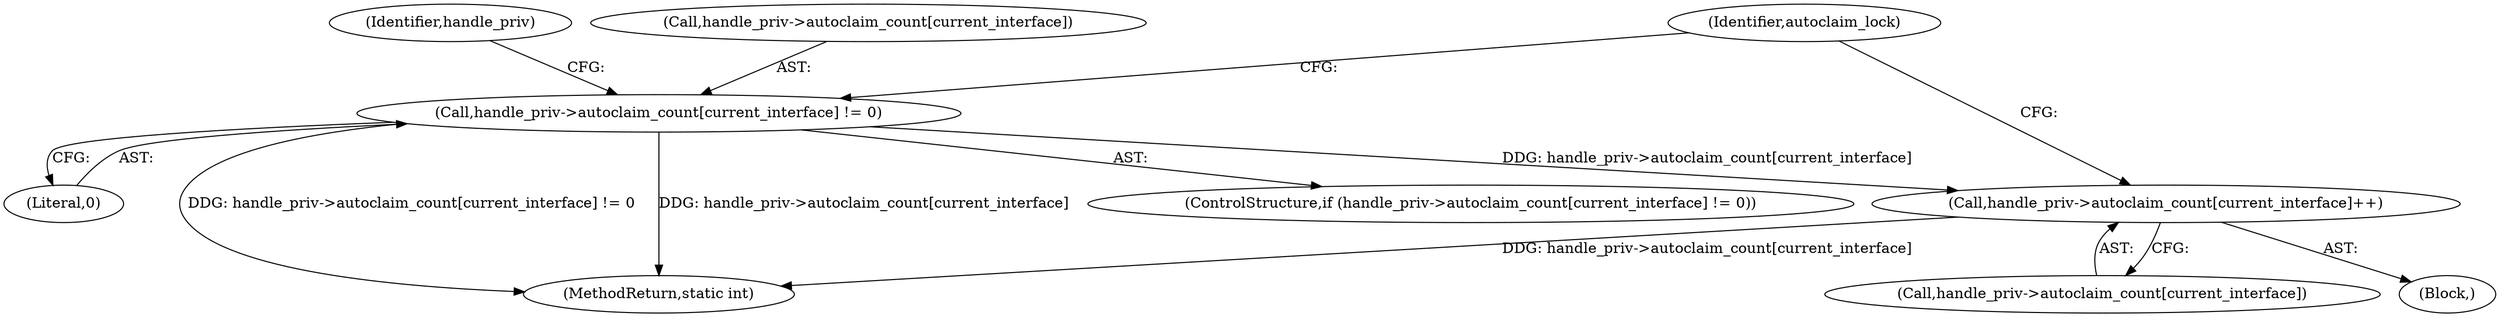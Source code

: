 digraph "0_Chrome_ac149a8d4371c0e01e0934fdd57b09e86f96b5b9_9@array" {
"1000223" [label="(Call,handle_priv->autoclaim_count[current_interface] != 0)"];
"1000231" [label="(Call,handle_priv->autoclaim_count[current_interface]++)"];
"1000229" [label="(Literal,0)"];
"1000234" [label="(Identifier,handle_priv)"];
"1000246" [label="(MethodReturn,static int)"];
"1000230" [label="(Block,)"];
"1000224" [label="(Call,handle_priv->autoclaim_count[current_interface])"];
"1000223" [label="(Call,handle_priv->autoclaim_count[current_interface] != 0)"];
"1000239" [label="(Identifier,autoclaim_lock)"];
"1000232" [label="(Call,handle_priv->autoclaim_count[current_interface])"];
"1000231" [label="(Call,handle_priv->autoclaim_count[current_interface]++)"];
"1000222" [label="(ControlStructure,if (handle_priv->autoclaim_count[current_interface] != 0))"];
"1000223" -> "1000222"  [label="AST: "];
"1000223" -> "1000229"  [label="CFG: "];
"1000224" -> "1000223"  [label="AST: "];
"1000229" -> "1000223"  [label="AST: "];
"1000234" -> "1000223"  [label="CFG: "];
"1000239" -> "1000223"  [label="CFG: "];
"1000223" -> "1000246"  [label="DDG: handle_priv->autoclaim_count[current_interface] != 0"];
"1000223" -> "1000246"  [label="DDG: handle_priv->autoclaim_count[current_interface]"];
"1000223" -> "1000231"  [label="DDG: handle_priv->autoclaim_count[current_interface]"];
"1000231" -> "1000230"  [label="AST: "];
"1000231" -> "1000232"  [label="CFG: "];
"1000232" -> "1000231"  [label="AST: "];
"1000239" -> "1000231"  [label="CFG: "];
"1000231" -> "1000246"  [label="DDG: handle_priv->autoclaim_count[current_interface]"];
}
